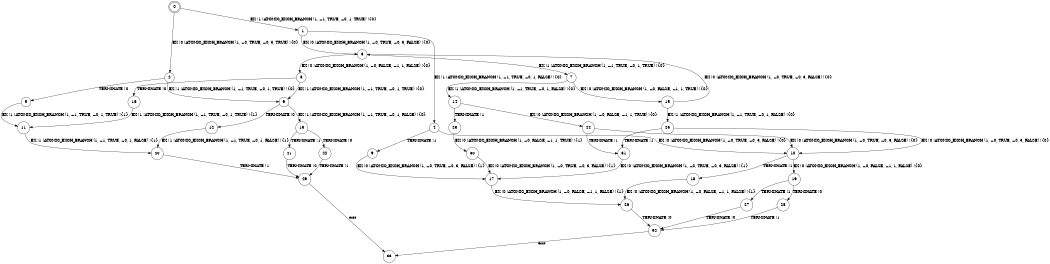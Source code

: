 digraph BCG {
size = "7, 10.5";
center = TRUE;
node [shape = circle];
0 [peripheries = 2];
0 -> 1 [label = "EX !1 !ATOMIC_EXCH_BRANCH (1, +1, TRUE, +0, 1, TRUE) !{0}"];
0 -> 2 [label = "EX !0 !ATOMIC_EXCH_BRANCH (1, +0, TRUE, +0, 3, TRUE) !{0}"];
1 -> 3 [label = "EX !0 !ATOMIC_EXCH_BRANCH (1, +0, TRUE, +0, 3, FALSE) !{0}"];
1 -> 4 [label = "EX !1 !ATOMIC_EXCH_BRANCH (1, +1, TRUE, +0, 1, FALSE) !{0}"];
2 -> 5 [label = "TERMINATE !0"];
2 -> 6 [label = "EX !1 !ATOMIC_EXCH_BRANCH (1, +1, TRUE, +0, 1, TRUE) !{0}"];
3 -> 7 [label = "EX !1 !ATOMIC_EXCH_BRANCH (1, +1, TRUE, +0, 1, TRUE) !{0}"];
3 -> 8 [label = "EX !0 !ATOMIC_EXCH_BRANCH (1, +0, FALSE, +1, 1, FALSE) !{0}"];
4 -> 9 [label = "TERMINATE !1"];
4 -> 10 [label = "EX !0 !ATOMIC_EXCH_BRANCH (1, +0, TRUE, +0, 3, FALSE) !{0}"];
5 -> 11 [label = "EX !1 !ATOMIC_EXCH_BRANCH (1, +1, TRUE, +0, 1, TRUE) !{1}"];
6 -> 12 [label = "TERMINATE !0"];
6 -> 13 [label = "EX !1 !ATOMIC_EXCH_BRANCH (1, +1, TRUE, +0, 1, FALSE) !{0}"];
7 -> 14 [label = "EX !1 !ATOMIC_EXCH_BRANCH (1, +1, TRUE, +0, 1, FALSE) !{0}"];
7 -> 15 [label = "EX !0 !ATOMIC_EXCH_BRANCH (1, +0, FALSE, +1, 1, TRUE) !{0}"];
8 -> 16 [label = "TERMINATE !0"];
8 -> 6 [label = "EX !1 !ATOMIC_EXCH_BRANCH (1, +1, TRUE, +0, 1, TRUE) !{0}"];
9 -> 17 [label = "EX !0 !ATOMIC_EXCH_BRANCH (1, +0, TRUE, +0, 3, FALSE) !{1}"];
10 -> 18 [label = "TERMINATE !1"];
10 -> 19 [label = "EX !0 !ATOMIC_EXCH_BRANCH (1, +0, FALSE, +1, 1, FALSE) !{0}"];
11 -> 20 [label = "EX !1 !ATOMIC_EXCH_BRANCH (1, +1, TRUE, +0, 1, FALSE) !{1}"];
12 -> 20 [label = "EX !1 !ATOMIC_EXCH_BRANCH (1, +1, TRUE, +0, 1, FALSE) !{1}"];
13 -> 21 [label = "TERMINATE !1"];
13 -> 22 [label = "TERMINATE !0"];
14 -> 23 [label = "TERMINATE !1"];
14 -> 24 [label = "EX !0 !ATOMIC_EXCH_BRANCH (1, +0, FALSE, +1, 1, TRUE) !{0}"];
15 -> 25 [label = "EX !1 !ATOMIC_EXCH_BRANCH (1, +1, TRUE, +0, 1, FALSE) !{0}"];
15 -> 3 [label = "EX !0 !ATOMIC_EXCH_BRANCH (1, +0, TRUE, +0, 3, FALSE) !{0}"];
16 -> 11 [label = "EX !1 !ATOMIC_EXCH_BRANCH (1, +1, TRUE, +0, 1, TRUE) !{1}"];
17 -> 26 [label = "EX !0 !ATOMIC_EXCH_BRANCH (1, +0, FALSE, +1, 1, FALSE) !{1}"];
18 -> 26 [label = "EX !0 !ATOMIC_EXCH_BRANCH (1, +0, FALSE, +1, 1, FALSE) !{1}"];
19 -> 27 [label = "TERMINATE !1"];
19 -> 28 [label = "TERMINATE !0"];
20 -> 29 [label = "TERMINATE !1"];
21 -> 29 [label = "TERMINATE !0"];
22 -> 29 [label = "TERMINATE !1"];
23 -> 30 [label = "EX !0 !ATOMIC_EXCH_BRANCH (1, +0, FALSE, +1, 1, TRUE) !{1}"];
24 -> 31 [label = "TERMINATE !1"];
24 -> 10 [label = "EX !0 !ATOMIC_EXCH_BRANCH (1, +0, TRUE, +0, 3, FALSE) !{0}"];
25 -> 31 [label = "TERMINATE !1"];
25 -> 10 [label = "EX !0 !ATOMIC_EXCH_BRANCH (1, +0, TRUE, +0, 3, FALSE) !{0}"];
26 -> 32 [label = "TERMINATE !0"];
27 -> 32 [label = "TERMINATE !0"];
28 -> 32 [label = "TERMINATE !1"];
29 -> 33 [label = "exit"];
30 -> 17 [label = "EX !0 !ATOMIC_EXCH_BRANCH (1, +0, TRUE, +0, 3, FALSE) !{1}"];
31 -> 17 [label = "EX !0 !ATOMIC_EXCH_BRANCH (1, +0, TRUE, +0, 3, FALSE) !{1}"];
32 -> 33 [label = "exit"];
}
